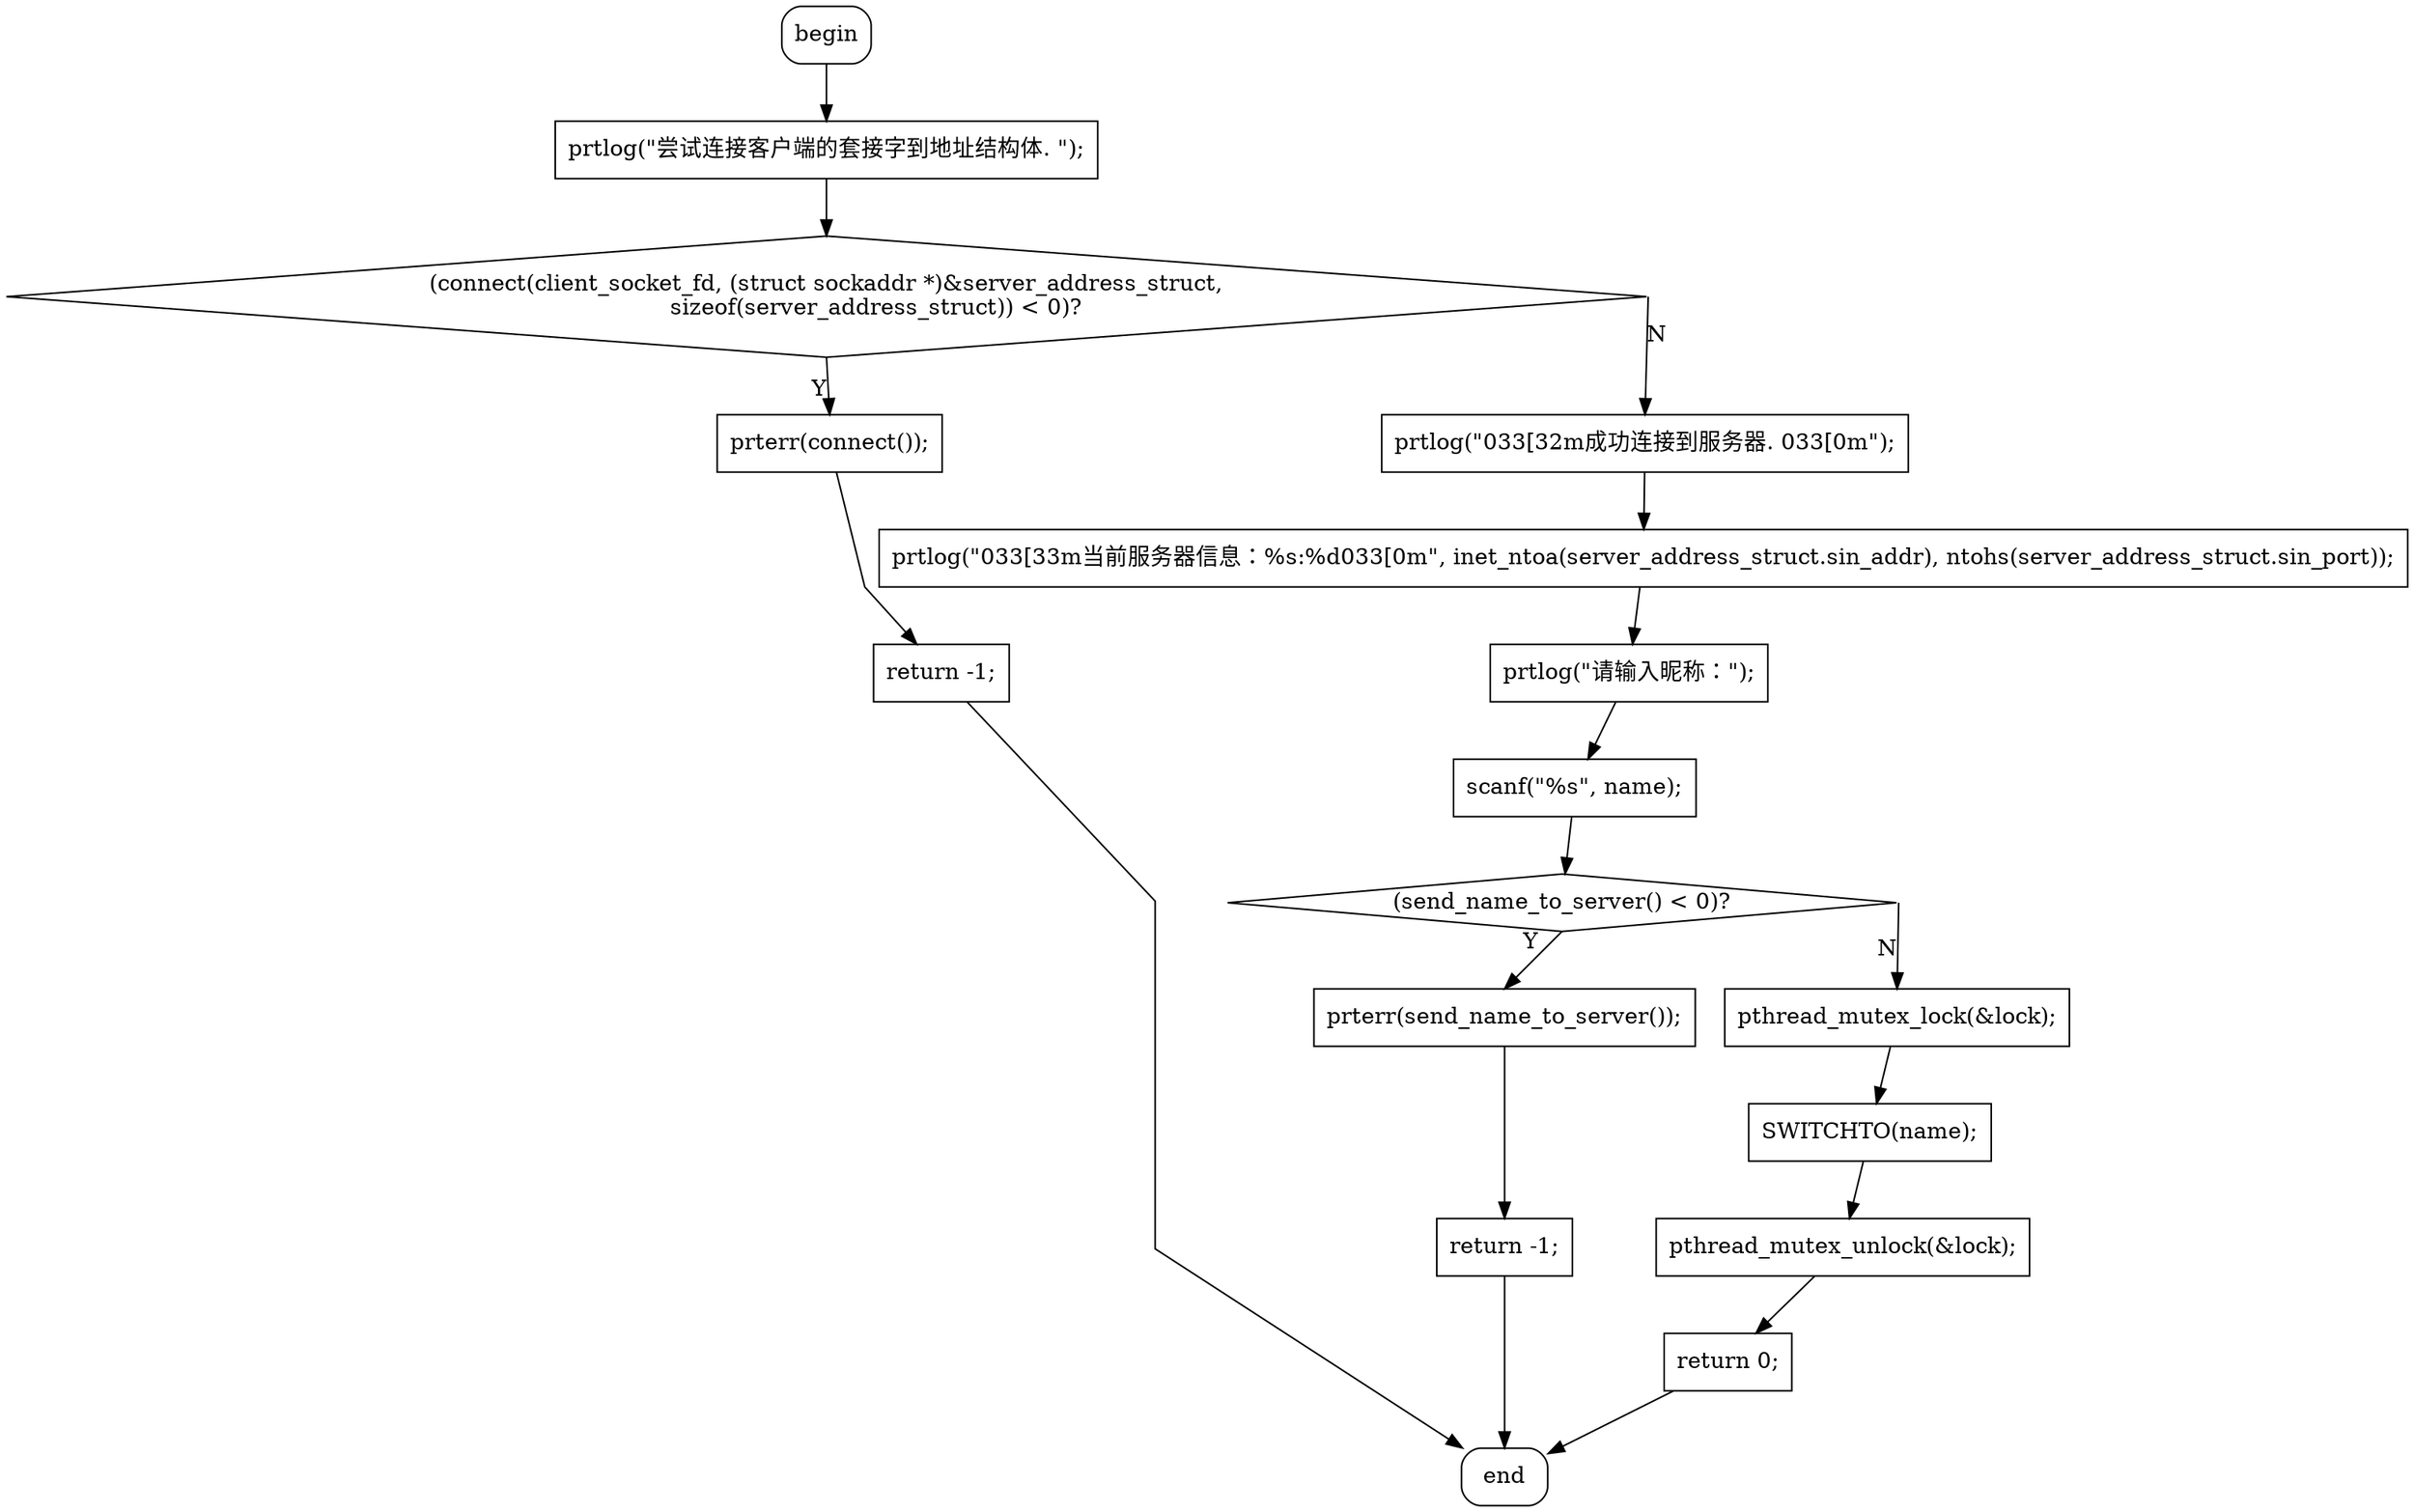 digraph {
graph [splines=polyline];
D0 [shape=box, style=rounded, label="begin"];
{rank = sink; D1 [shape=box, style=rounded, label="end"];}
D4 [shape=box, label="prtlog(\"尝试连接客户端的套接字到地址结构体. \");"];
D6 [shape=diamond, label="(connect(client_socket_fd, (struct sockaddr *)&server_address_struct,
              sizeof(server_address_struct)) < 0)?"];
D11 [shape=box, label="prterr(connect());"];
D13 [shape=box, label="return -1;"];
D15 [shape=box, label="prtlog(\"\033[32m成功连接到服务器. \033[0m\");"];
D17 [shape=box, label="prtlog(\"\033[33m当前服务器信息：%s:%d\033[0m\", inet_ntoa(server_address_struct.sin_addr), ntohs(server_address_struct.sin_port));"];
D19 [shape=box, label="prtlog(\"请输入昵称：\");"];
D21 [shape=box, label="scanf(\"%s\", name);"];
D23 [shape=diamond, label="(send_name_to_server() < 0)?"];
D28 [shape=box, label="prterr(send_name_to_server());"];
D30 [shape=box, label="return -1;"];
D32 [shape=box, label="pthread_mutex_lock(&lock);"];
D34 [shape=box, label="SWITCHTO(name);"];
D36 [shape=box, label="pthread_mutex_unlock(&lock);"];
D38 [shape=box, label="return 0;"];
D4 -> D6;
D6:e -> D15:n [xlabel=N];
D6:s -> D11:n [xlabel=Y];
D15 -> D17;
D13 -> D1;
D11 -> D13;
D17 -> D19;
D19 -> D21;
D21 -> D23;
D23:e -> D32:n [xlabel=N];
D23:s -> D28:n [xlabel=Y];
D32 -> D34;
D30 -> D1;
D28 -> D30;
D34 -> D36;
D36 -> D38;
D38 -> D1;
D0 -> D4;
}
